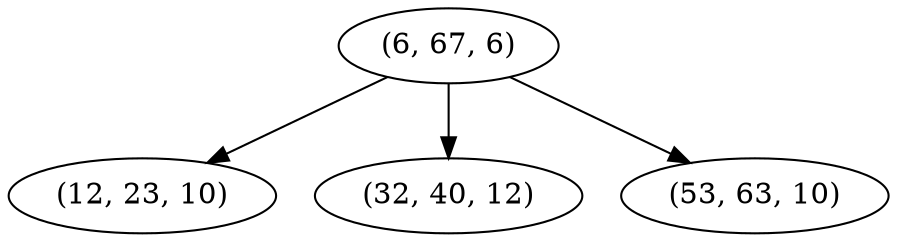digraph tree {
    "(6, 67, 6)";
    "(12, 23, 10)";
    "(32, 40, 12)";
    "(53, 63, 10)";
    "(6, 67, 6)" -> "(12, 23, 10)";
    "(6, 67, 6)" -> "(32, 40, 12)";
    "(6, 67, 6)" -> "(53, 63, 10)";
}
